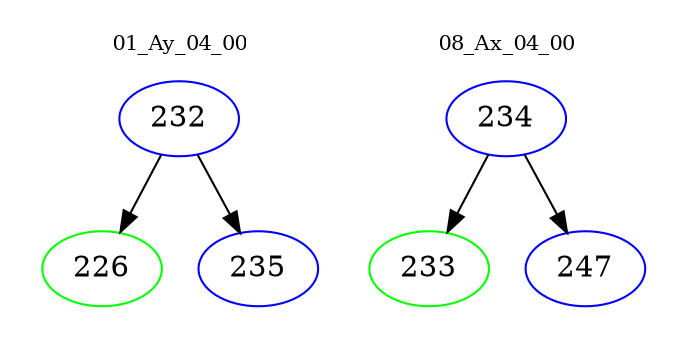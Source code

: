 digraph{
subgraph cluster_0 {
color = white
label = "01_Ay_04_00";
fontsize=10;
T0_232 [label="232", color="blue"]
T0_232 -> T0_226 [color="black"]
T0_226 [label="226", color="green"]
T0_232 -> T0_235 [color="black"]
T0_235 [label="235", color="blue"]
}
subgraph cluster_1 {
color = white
label = "08_Ax_04_00";
fontsize=10;
T1_234 [label="234", color="blue"]
T1_234 -> T1_233 [color="black"]
T1_233 [label="233", color="green"]
T1_234 -> T1_247 [color="black"]
T1_247 [label="247", color="blue"]
}
}
